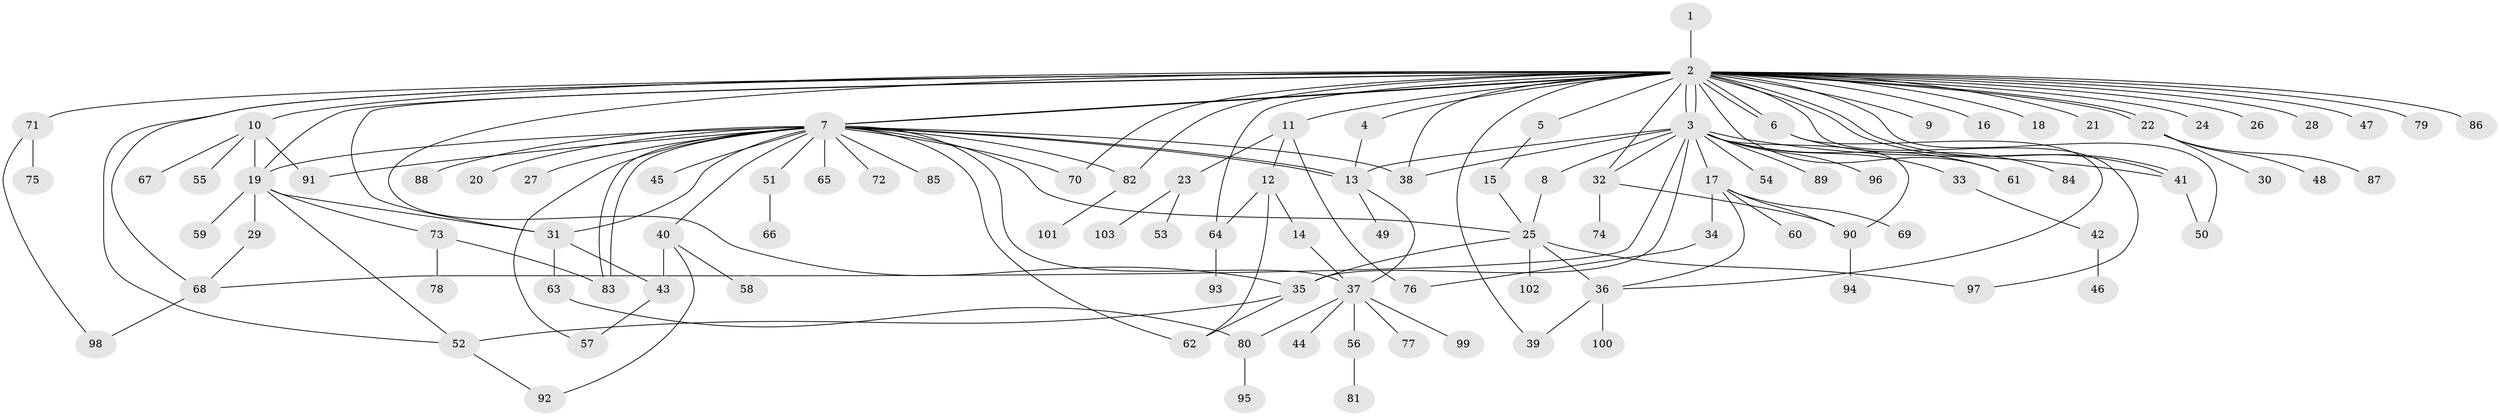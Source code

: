 // coarse degree distribution, {1: 0.43548387096774194, 32: 0.016129032258064516, 13: 0.016129032258064516, 2: 0.22580645161290322, 7: 0.04838709677419355, 9: 0.016129032258064516, 4: 0.08064516129032258, 6: 0.06451612903225806, 5: 0.016129032258064516, 3: 0.08064516129032258}
// Generated by graph-tools (version 1.1) at 2025/50/03/04/25 22:50:44]
// undirected, 103 vertices, 150 edges
graph export_dot {
  node [color=gray90,style=filled];
  1;
  2;
  3;
  4;
  5;
  6;
  7;
  8;
  9;
  10;
  11;
  12;
  13;
  14;
  15;
  16;
  17;
  18;
  19;
  20;
  21;
  22;
  23;
  24;
  25;
  26;
  27;
  28;
  29;
  30;
  31;
  32;
  33;
  34;
  35;
  36;
  37;
  38;
  39;
  40;
  41;
  42;
  43;
  44;
  45;
  46;
  47;
  48;
  49;
  50;
  51;
  52;
  53;
  54;
  55;
  56;
  57;
  58;
  59;
  60;
  61;
  62;
  63;
  64;
  65;
  66;
  67;
  68;
  69;
  70;
  71;
  72;
  73;
  74;
  75;
  76;
  77;
  78;
  79;
  80;
  81;
  82;
  83;
  84;
  85;
  86;
  87;
  88;
  89;
  90;
  91;
  92;
  93;
  94;
  95;
  96;
  97;
  98;
  99;
  100;
  101;
  102;
  103;
  1 -- 2;
  2 -- 3;
  2 -- 3;
  2 -- 4;
  2 -- 5;
  2 -- 6;
  2 -- 6;
  2 -- 7;
  2 -- 7;
  2 -- 9;
  2 -- 10;
  2 -- 11;
  2 -- 16;
  2 -- 18;
  2 -- 19;
  2 -- 21;
  2 -- 22;
  2 -- 22;
  2 -- 24;
  2 -- 26;
  2 -- 28;
  2 -- 31;
  2 -- 32;
  2 -- 35;
  2 -- 38;
  2 -- 39;
  2 -- 41;
  2 -- 41;
  2 -- 47;
  2 -- 50;
  2 -- 52;
  2 -- 61;
  2 -- 64;
  2 -- 68;
  2 -- 70;
  2 -- 71;
  2 -- 79;
  2 -- 82;
  2 -- 86;
  2 -- 97;
  3 -- 8;
  3 -- 13;
  3 -- 17;
  3 -- 32;
  3 -- 33;
  3 -- 35;
  3 -- 38;
  3 -- 41;
  3 -- 54;
  3 -- 61;
  3 -- 68;
  3 -- 89;
  3 -- 90;
  3 -- 96;
  4 -- 13;
  5 -- 15;
  6 -- 36;
  6 -- 84;
  7 -- 13;
  7 -- 13;
  7 -- 19;
  7 -- 20;
  7 -- 25;
  7 -- 27;
  7 -- 31;
  7 -- 37;
  7 -- 38;
  7 -- 40;
  7 -- 45;
  7 -- 51;
  7 -- 57;
  7 -- 62;
  7 -- 65;
  7 -- 70;
  7 -- 72;
  7 -- 82;
  7 -- 83;
  7 -- 83;
  7 -- 85;
  7 -- 88;
  7 -- 91;
  8 -- 25;
  10 -- 19;
  10 -- 55;
  10 -- 67;
  10 -- 91;
  11 -- 12;
  11 -- 23;
  11 -- 76;
  12 -- 14;
  12 -- 62;
  12 -- 64;
  13 -- 37;
  13 -- 49;
  14 -- 37;
  15 -- 25;
  17 -- 34;
  17 -- 36;
  17 -- 60;
  17 -- 69;
  17 -- 90;
  19 -- 29;
  19 -- 31;
  19 -- 52;
  19 -- 59;
  19 -- 73;
  22 -- 30;
  22 -- 48;
  22 -- 87;
  23 -- 53;
  23 -- 103;
  25 -- 35;
  25 -- 36;
  25 -- 97;
  25 -- 102;
  29 -- 68;
  31 -- 43;
  31 -- 63;
  32 -- 74;
  32 -- 90;
  33 -- 42;
  34 -- 76;
  35 -- 52;
  35 -- 62;
  36 -- 39;
  36 -- 100;
  37 -- 44;
  37 -- 56;
  37 -- 77;
  37 -- 80;
  37 -- 99;
  40 -- 43;
  40 -- 58;
  40 -- 92;
  41 -- 50;
  42 -- 46;
  43 -- 57;
  51 -- 66;
  52 -- 92;
  56 -- 81;
  63 -- 80;
  64 -- 93;
  68 -- 98;
  71 -- 75;
  71 -- 98;
  73 -- 78;
  73 -- 83;
  80 -- 95;
  82 -- 101;
  90 -- 94;
}
